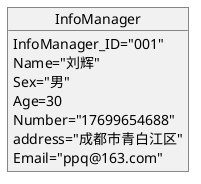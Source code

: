 @startuml
object InfoManager {
  InfoManager_ID="001"
  Name="刘辉"
  Sex="男"
  Age=30
  Number="17699654688"
  address="成都市青白江区"
  Email="ppq@163.com"
}
@enduml
